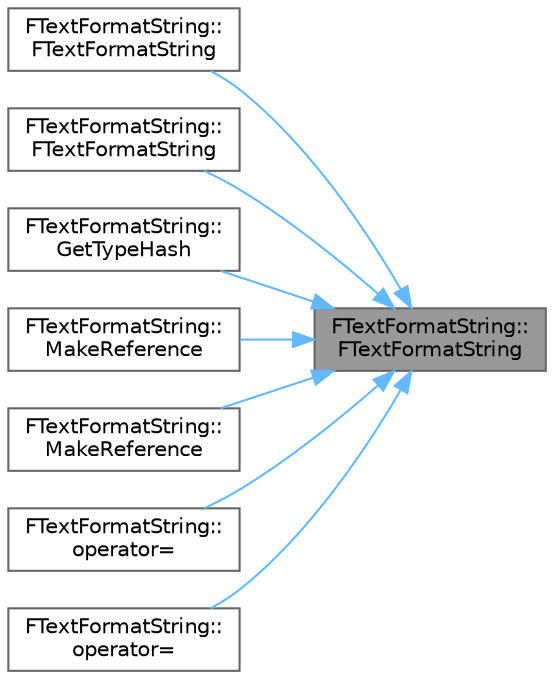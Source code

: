 digraph "FTextFormatString::FTextFormatString"
{
 // INTERACTIVE_SVG=YES
 // LATEX_PDF_SIZE
  bgcolor="transparent";
  edge [fontname=Helvetica,fontsize=10,labelfontname=Helvetica,labelfontsize=10];
  node [fontname=Helvetica,fontsize=10,shape=box,height=0.2,width=0.4];
  rankdir="RL";
  Node1 [id="Node000001",label="FTextFormatString::\lFTextFormatString",height=0.2,width=0.4,color="gray40", fillcolor="grey60", style="filled", fontcolor="black",tooltip="Construct an empty string."];
  Node1 -> Node2 [id="edge1_Node000001_Node000002",dir="back",color="steelblue1",style="solid",tooltip=" "];
  Node2 [id="Node000002",label="FTextFormatString::\lFTextFormatString",height=0.2,width=0.4,color="grey40", fillcolor="white", style="filled",URL="$da/d2e/classFTextFormatString.html#a5436420ea2445562c2134323133e08b8",tooltip=" "];
  Node1 -> Node3 [id="edge2_Node000001_Node000003",dir="back",color="steelblue1",style="solid",tooltip=" "];
  Node3 [id="Node000003",label="FTextFormatString::\lFTextFormatString",height=0.2,width=0.4,color="grey40", fillcolor="white", style="filled",URL="$da/d2e/classFTextFormatString.html#adf31a789fad0511308e2a62a1fe74fa2",tooltip=" "];
  Node1 -> Node4 [id="edge3_Node000001_Node000004",dir="back",color="steelblue1",style="solid",tooltip=" "];
  Node4 [id="Node000004",label="FTextFormatString::\lGetTypeHash",height=0.2,width=0.4,color="grey40", fillcolor="white", style="filled",URL="$da/d2e/classFTextFormatString.html#a08ca760d31d046f0ea24a52c7bc2e3c2",tooltip=" "];
  Node1 -> Node5 [id="edge4_Node000001_Node000005",dir="back",color="steelblue1",style="solid",tooltip=" "];
  Node5 [id="Node000005",label="FTextFormatString::\lMakeReference",height=0.2,width=0.4,color="grey40", fillcolor="white", style="filled",URL="$da/d2e/classFTextFormatString.html#a04f96f068570e5accd0a6eab8827cf38",tooltip="Construct from the given string (takes a reference, expected to be null terminated)"];
  Node1 -> Node6 [id="edge5_Node000001_Node000006",dir="back",color="steelblue1",style="solid",tooltip=" "];
  Node6 [id="Node000006",label="FTextFormatString::\lMakeReference",height=0.2,width=0.4,color="grey40", fillcolor="white", style="filled",URL="$da/d2e/classFTextFormatString.html#a949509625db5eada988253aa5b699ef9",tooltip="Construct from the given pointer and size (takes a sub-string reference, doesn't have to be null term..."];
  Node1 -> Node7 [id="edge6_Node000001_Node000007",dir="back",color="steelblue1",style="solid",tooltip=" "];
  Node7 [id="Node000007",label="FTextFormatString::\loperator=",height=0.2,width=0.4,color="grey40", fillcolor="white", style="filled",URL="$da/d2e/classFTextFormatString.html#acd97bee7e281b1029b2b12e23eb9cbb0",tooltip=" "];
  Node1 -> Node8 [id="edge7_Node000001_Node000008",dir="back",color="steelblue1",style="solid",tooltip=" "];
  Node8 [id="Node000008",label="FTextFormatString::\loperator=",height=0.2,width=0.4,color="grey40", fillcolor="white", style="filled",URL="$da/d2e/classFTextFormatString.html#a77e7316a872c2f84364383e2f42d4598",tooltip=" "];
}
